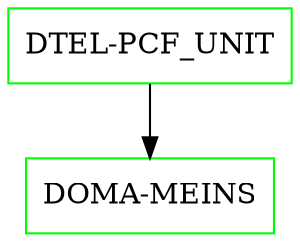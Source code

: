 digraph G {
  "DTEL-PCF_UNIT" [shape=box,color=green];
  "DOMA-MEINS" [shape=box,color=green,URL="./DOMA_MEINS.html"];
  "DTEL-PCF_UNIT" -> "DOMA-MEINS";
}
